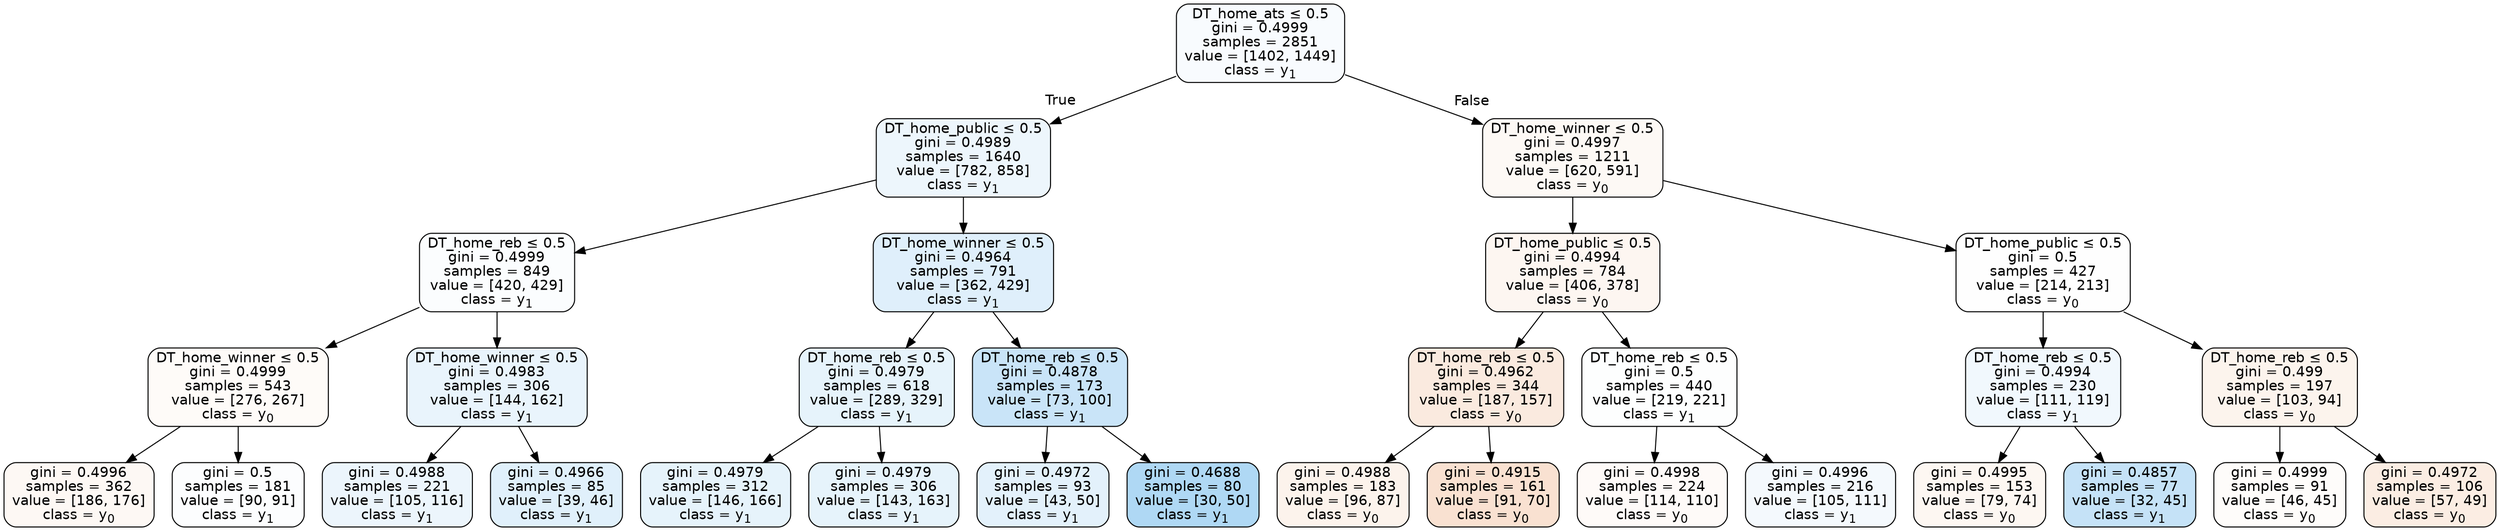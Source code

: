 digraph Tree {
node [shape=box, style="filled, rounded", color="black", fontname=helvetica] ;
edge [fontname=helvetica] ;
0 [label=<DT_home_ats &le; 0.5<br/>gini = 0.4999<br/>samples = 2851<br/>value = [1402, 1449]<br/>class = y<SUB>1</SUB>>, fillcolor="#399de508"] ;
1 [label=<DT_home_public &le; 0.5<br/>gini = 0.4989<br/>samples = 1640<br/>value = [782, 858]<br/>class = y<SUB>1</SUB>>, fillcolor="#399de517"] ;
0 -> 1 [labeldistance=2.5, labelangle=45, headlabel="True"] ;
2 [label=<DT_home_reb &le; 0.5<br/>gini = 0.4999<br/>samples = 849<br/>value = [420, 429]<br/>class = y<SUB>1</SUB>>, fillcolor="#399de505"] ;
1 -> 2 ;
3 [label=<DT_home_winner &le; 0.5<br/>gini = 0.4999<br/>samples = 543<br/>value = [276, 267]<br/>class = y<SUB>0</SUB>>, fillcolor="#e5813908"] ;
2 -> 3 ;
4 [label=<gini = 0.4996<br/>samples = 362<br/>value = [186, 176]<br/>class = y<SUB>0</SUB>>, fillcolor="#e581390e"] ;
3 -> 4 ;
5 [label=<gini = 0.5<br/>samples = 181<br/>value = [90, 91]<br/>class = y<SUB>1</SUB>>, fillcolor="#399de503"] ;
3 -> 5 ;
6 [label=<DT_home_winner &le; 0.5<br/>gini = 0.4983<br/>samples = 306<br/>value = [144, 162]<br/>class = y<SUB>1</SUB>>, fillcolor="#399de51c"] ;
2 -> 6 ;
7 [label=<gini = 0.4988<br/>samples = 221<br/>value = [105, 116]<br/>class = y<SUB>1</SUB>>, fillcolor="#399de518"] ;
6 -> 7 ;
8 [label=<gini = 0.4966<br/>samples = 85<br/>value = [39, 46]<br/>class = y<SUB>1</SUB>>, fillcolor="#399de527"] ;
6 -> 8 ;
9 [label=<DT_home_winner &le; 0.5<br/>gini = 0.4964<br/>samples = 791<br/>value = [362, 429]<br/>class = y<SUB>1</SUB>>, fillcolor="#399de528"] ;
1 -> 9 ;
10 [label=<DT_home_reb &le; 0.5<br/>gini = 0.4979<br/>samples = 618<br/>value = [289, 329]<br/>class = y<SUB>1</SUB>>, fillcolor="#399de51f"] ;
9 -> 10 ;
11 [label=<gini = 0.4979<br/>samples = 312<br/>value = [146, 166]<br/>class = y<SUB>1</SUB>>, fillcolor="#399de51f"] ;
10 -> 11 ;
12 [label=<gini = 0.4979<br/>samples = 306<br/>value = [143, 163]<br/>class = y<SUB>1</SUB>>, fillcolor="#399de51f"] ;
10 -> 12 ;
13 [label=<DT_home_reb &le; 0.5<br/>gini = 0.4878<br/>samples = 173<br/>value = [73, 100]<br/>class = y<SUB>1</SUB>>, fillcolor="#399de545"] ;
9 -> 13 ;
14 [label=<gini = 0.4972<br/>samples = 93<br/>value = [43, 50]<br/>class = y<SUB>1</SUB>>, fillcolor="#399de524"] ;
13 -> 14 ;
15 [label=<gini = 0.4688<br/>samples = 80<br/>value = [30, 50]<br/>class = y<SUB>1</SUB>>, fillcolor="#399de566"] ;
13 -> 15 ;
16 [label=<DT_home_winner &le; 0.5<br/>gini = 0.4997<br/>samples = 1211<br/>value = [620, 591]<br/>class = y<SUB>0</SUB>>, fillcolor="#e581390c"] ;
0 -> 16 [labeldistance=2.5, labelangle=-45, headlabel="False"] ;
17 [label=<DT_home_public &le; 0.5<br/>gini = 0.4994<br/>samples = 784<br/>value = [406, 378]<br/>class = y<SUB>0</SUB>>, fillcolor="#e5813912"] ;
16 -> 17 ;
18 [label=<DT_home_reb &le; 0.5<br/>gini = 0.4962<br/>samples = 344<br/>value = [187, 157]<br/>class = y<SUB>0</SUB>>, fillcolor="#e5813929"] ;
17 -> 18 ;
19 [label=<gini = 0.4988<br/>samples = 183<br/>value = [96, 87]<br/>class = y<SUB>0</SUB>>, fillcolor="#e5813918"] ;
18 -> 19 ;
20 [label=<gini = 0.4915<br/>samples = 161<br/>value = [91, 70]<br/>class = y<SUB>0</SUB>>, fillcolor="#e581393b"] ;
18 -> 20 ;
21 [label=<DT_home_reb &le; 0.5<br/>gini = 0.5<br/>samples = 440<br/>value = [219, 221]<br/>class = y<SUB>1</SUB>>, fillcolor="#399de502"] ;
17 -> 21 ;
22 [label=<gini = 0.4998<br/>samples = 224<br/>value = [114, 110]<br/>class = y<SUB>0</SUB>>, fillcolor="#e5813909"] ;
21 -> 22 ;
23 [label=<gini = 0.4996<br/>samples = 216<br/>value = [105, 111]<br/>class = y<SUB>1</SUB>>, fillcolor="#399de50e"] ;
21 -> 23 ;
24 [label=<DT_home_public &le; 0.5<br/>gini = 0.5<br/>samples = 427<br/>value = [214, 213]<br/>class = y<SUB>0</SUB>>, fillcolor="#e5813901"] ;
16 -> 24 ;
25 [label=<DT_home_reb &le; 0.5<br/>gini = 0.4994<br/>samples = 230<br/>value = [111, 119]<br/>class = y<SUB>1</SUB>>, fillcolor="#399de511"] ;
24 -> 25 ;
26 [label=<gini = 0.4995<br/>samples = 153<br/>value = [79, 74]<br/>class = y<SUB>0</SUB>>, fillcolor="#e5813910"] ;
25 -> 26 ;
27 [label=<gini = 0.4857<br/>samples = 77<br/>value = [32, 45]<br/>class = y<SUB>1</SUB>>, fillcolor="#399de54a"] ;
25 -> 27 ;
28 [label=<DT_home_reb &le; 0.5<br/>gini = 0.499<br/>samples = 197<br/>value = [103, 94]<br/>class = y<SUB>0</SUB>>, fillcolor="#e5813916"] ;
24 -> 28 ;
29 [label=<gini = 0.4999<br/>samples = 91<br/>value = [46, 45]<br/>class = y<SUB>0</SUB>>, fillcolor="#e5813906"] ;
28 -> 29 ;
30 [label=<gini = 0.4972<br/>samples = 106<br/>value = [57, 49]<br/>class = y<SUB>0</SUB>>, fillcolor="#e5813924"] ;
28 -> 30 ;
}